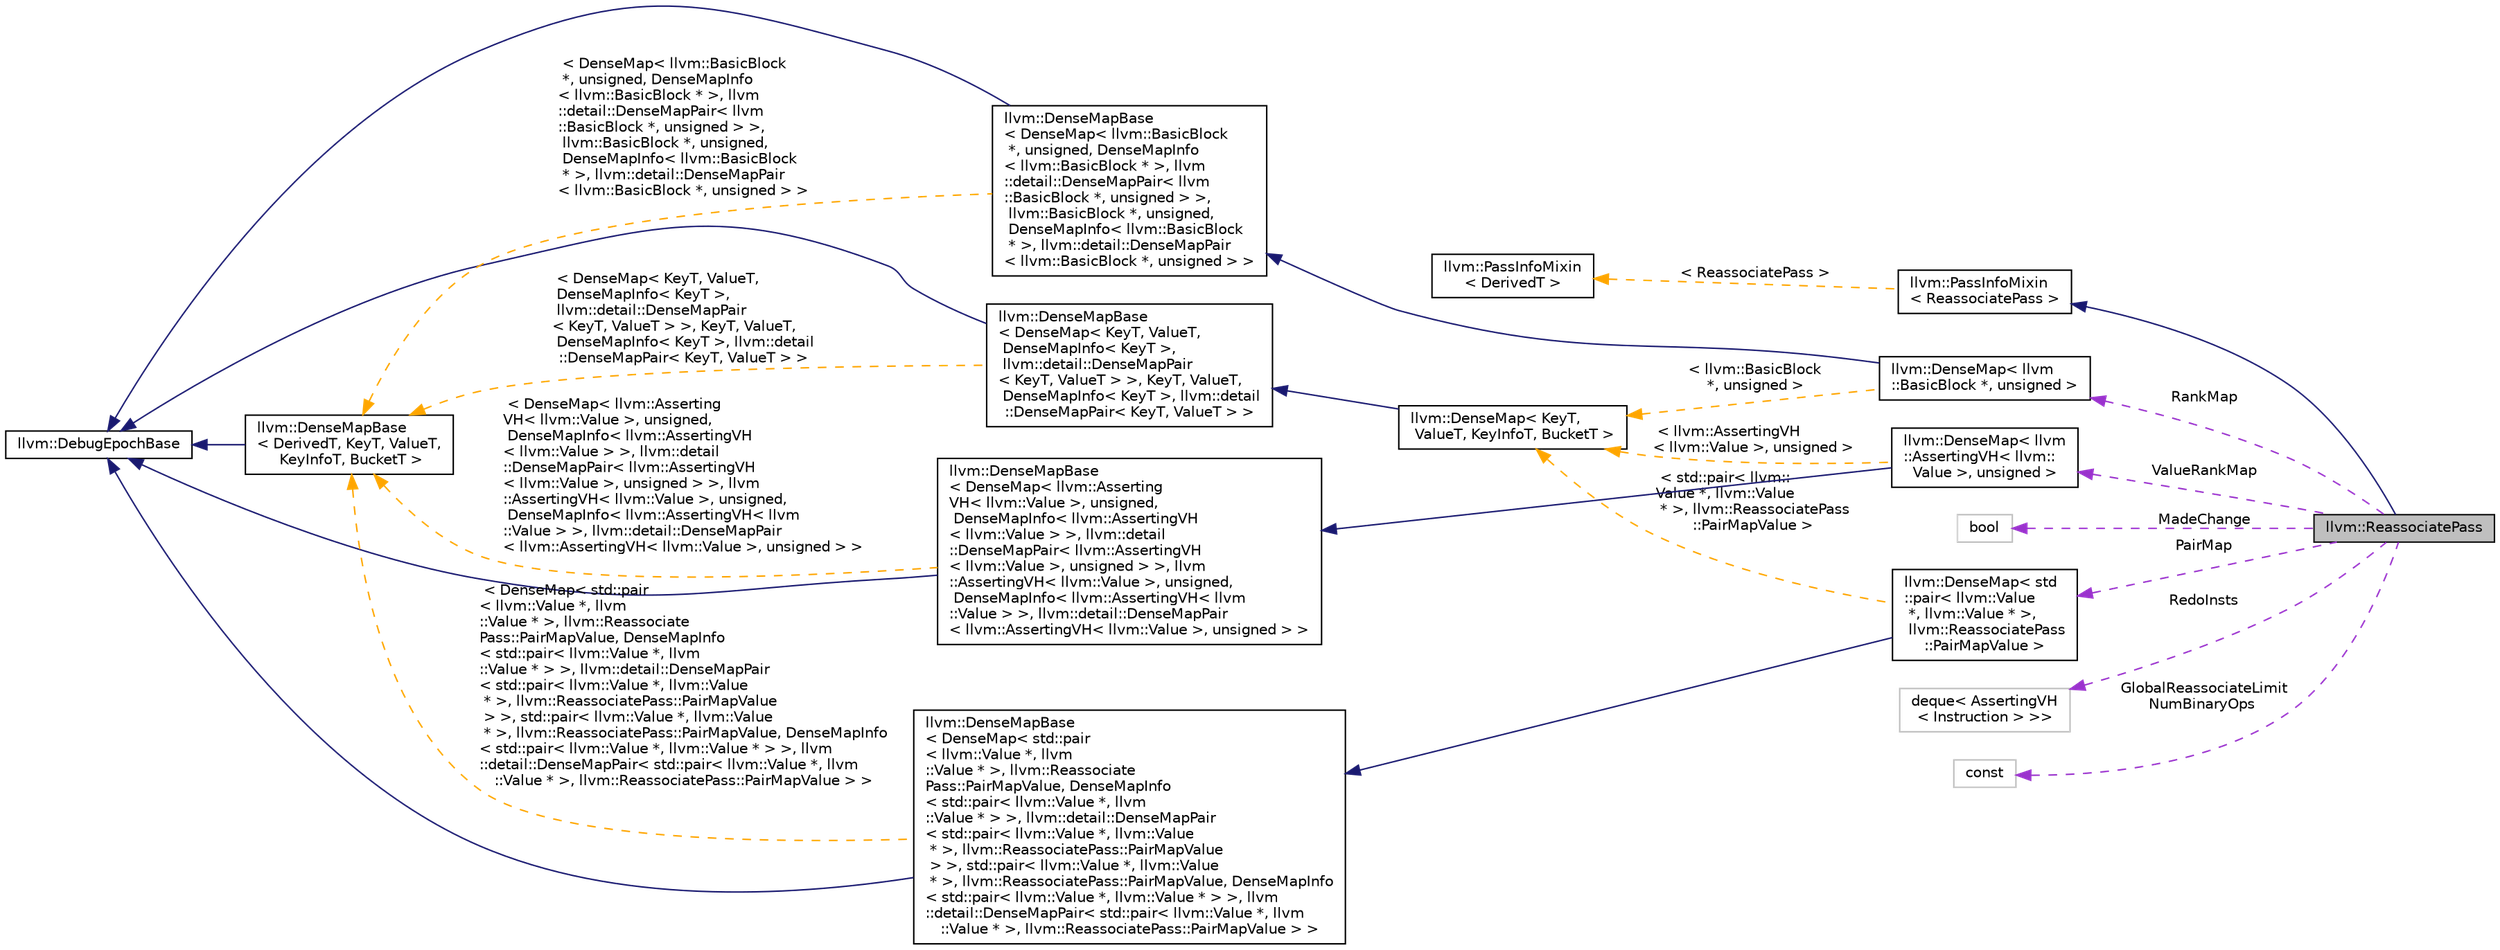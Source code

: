 digraph "llvm::ReassociatePass"
{
 // LATEX_PDF_SIZE
  bgcolor="transparent";
  edge [fontname="Helvetica",fontsize="10",labelfontname="Helvetica",labelfontsize="10"];
  node [fontname="Helvetica",fontsize="10",shape=record];
  rankdir="LR";
  Node1 [label="llvm::ReassociatePass",height=0.2,width=0.4,color="black", fillcolor="grey75", style="filled", fontcolor="black",tooltip="Reassociate commutative expressions."];
  Node2 -> Node1 [dir="back",color="midnightblue",fontsize="10",style="solid",fontname="Helvetica"];
  Node2 [label="llvm::PassInfoMixin\l\< ReassociatePass \>",height=0.2,width=0.4,color="black",URL="$structllvm_1_1PassInfoMixin.html",tooltip=" "];
  Node3 -> Node2 [dir="back",color="orange",fontsize="10",style="dashed",label=" \< ReassociatePass \>" ,fontname="Helvetica"];
  Node3 [label="llvm::PassInfoMixin\l\< DerivedT \>",height=0.2,width=0.4,color="black",URL="$structllvm_1_1PassInfoMixin.html",tooltip="A CRTP mix-in to automatically provide informational APIs needed for passes."];
  Node4 -> Node1 [dir="back",color="darkorchid3",fontsize="10",style="dashed",label=" RankMap" ,fontname="Helvetica"];
  Node4 [label="llvm::DenseMap\< llvm\l::BasicBlock *, unsigned \>",height=0.2,width=0.4,color="black",URL="$classllvm_1_1DenseMap.html",tooltip=" "];
  Node5 -> Node4 [dir="back",color="midnightblue",fontsize="10",style="solid",fontname="Helvetica"];
  Node5 [label="llvm::DenseMapBase\l\< DenseMap\< llvm::BasicBlock\l *, unsigned, DenseMapInfo\l\< llvm::BasicBlock * \>, llvm\l::detail::DenseMapPair\< llvm\l::BasicBlock *, unsigned \> \>,\l llvm::BasicBlock *, unsigned,\l DenseMapInfo\< llvm::BasicBlock\l * \>, llvm::detail::DenseMapPair\l\< llvm::BasicBlock *, unsigned \> \>",height=0.2,width=0.4,color="black",URL="$classllvm_1_1DenseMapBase.html",tooltip=" "];
  Node6 -> Node5 [dir="back",color="midnightblue",fontsize="10",style="solid",fontname="Helvetica"];
  Node6 [label="llvm::DebugEpochBase",height=0.2,width=0.4,color="black",URL="$classllvm_1_1DebugEpochBase.html",tooltip="A base class for data structure classes wishing to make iterators (\"handles\") pointing into themselve..."];
  Node7 -> Node5 [dir="back",color="orange",fontsize="10",style="dashed",label=" \< DenseMap\< llvm::BasicBlock\l *, unsigned, DenseMapInfo\l\< llvm::BasicBlock * \>, llvm\l::detail::DenseMapPair\< llvm\l::BasicBlock *, unsigned \> \>,\l llvm::BasicBlock *, unsigned,\l DenseMapInfo\< llvm::BasicBlock\l * \>, llvm::detail::DenseMapPair\l\< llvm::BasicBlock *, unsigned \> \>" ,fontname="Helvetica"];
  Node7 [label="llvm::DenseMapBase\l\< DerivedT, KeyT, ValueT,\l KeyInfoT, BucketT \>",height=0.2,width=0.4,color="black",URL="$classllvm_1_1DenseMapBase.html",tooltip=" "];
  Node6 -> Node7 [dir="back",color="midnightblue",fontsize="10",style="solid",fontname="Helvetica"];
  Node8 -> Node4 [dir="back",color="orange",fontsize="10",style="dashed",label=" \< llvm::BasicBlock\l *, unsigned \>" ,fontname="Helvetica"];
  Node8 [label="llvm::DenseMap\< KeyT,\l ValueT, KeyInfoT, BucketT \>",height=0.2,width=0.4,color="black",URL="$classllvm_1_1DenseMap.html",tooltip=" "];
  Node9 -> Node8 [dir="back",color="midnightblue",fontsize="10",style="solid",fontname="Helvetica"];
  Node9 [label="llvm::DenseMapBase\l\< DenseMap\< KeyT, ValueT,\l DenseMapInfo\< KeyT \>,\l llvm::detail::DenseMapPair\l\< KeyT, ValueT \> \>, KeyT, ValueT,\l DenseMapInfo\< KeyT \>, llvm::detail\l::DenseMapPair\< KeyT, ValueT \> \>",height=0.2,width=0.4,color="black",URL="$classllvm_1_1DenseMapBase.html",tooltip=" "];
  Node6 -> Node9 [dir="back",color="midnightblue",fontsize="10",style="solid",fontname="Helvetica"];
  Node7 -> Node9 [dir="back",color="orange",fontsize="10",style="dashed",label=" \< DenseMap\< KeyT, ValueT,\l DenseMapInfo\< KeyT \>,\l llvm::detail::DenseMapPair\l\< KeyT, ValueT \> \>, KeyT, ValueT,\l DenseMapInfo\< KeyT \>, llvm::detail\l::DenseMapPair\< KeyT, ValueT \> \>" ,fontname="Helvetica"];
  Node10 -> Node1 [dir="back",color="darkorchid3",fontsize="10",style="dashed",label=" ValueRankMap" ,fontname="Helvetica"];
  Node10 [label="llvm::DenseMap\< llvm\l::AssertingVH\< llvm::\lValue \>, unsigned \>",height=0.2,width=0.4,color="black",URL="$classllvm_1_1DenseMap.html",tooltip=" "];
  Node11 -> Node10 [dir="back",color="midnightblue",fontsize="10",style="solid",fontname="Helvetica"];
  Node11 [label="llvm::DenseMapBase\l\< DenseMap\< llvm::Asserting\lVH\< llvm::Value \>, unsigned,\l DenseMapInfo\< llvm::AssertingVH\l\< llvm::Value \> \>, llvm::detail\l::DenseMapPair\< llvm::AssertingVH\l\< llvm::Value \>, unsigned \> \>, llvm\l::AssertingVH\< llvm::Value \>, unsigned,\l DenseMapInfo\< llvm::AssertingVH\< llvm\l::Value \> \>, llvm::detail::DenseMapPair\l\< llvm::AssertingVH\< llvm::Value \>, unsigned \> \>",height=0.2,width=0.4,color="black",URL="$classllvm_1_1DenseMapBase.html",tooltip=" "];
  Node6 -> Node11 [dir="back",color="midnightblue",fontsize="10",style="solid",fontname="Helvetica"];
  Node7 -> Node11 [dir="back",color="orange",fontsize="10",style="dashed",label=" \< DenseMap\< llvm::Asserting\lVH\< llvm::Value \>, unsigned,\l DenseMapInfo\< llvm::AssertingVH\l\< llvm::Value \> \>, llvm::detail\l::DenseMapPair\< llvm::AssertingVH\l\< llvm::Value \>, unsigned \> \>, llvm\l::AssertingVH\< llvm::Value \>, unsigned,\l DenseMapInfo\< llvm::AssertingVH\< llvm\l::Value \> \>, llvm::detail::DenseMapPair\l\< llvm::AssertingVH\< llvm::Value \>, unsigned \> \>" ,fontname="Helvetica"];
  Node8 -> Node10 [dir="back",color="orange",fontsize="10",style="dashed",label=" \< llvm::AssertingVH\l\< llvm::Value \>, unsigned \>" ,fontname="Helvetica"];
  Node12 -> Node1 [dir="back",color="darkorchid3",fontsize="10",style="dashed",label=" MadeChange" ,fontname="Helvetica"];
  Node12 [label="bool",height=0.2,width=0.4,color="grey75",tooltip=" "];
  Node13 -> Node1 [dir="back",color="darkorchid3",fontsize="10",style="dashed",label=" PairMap" ,fontname="Helvetica"];
  Node13 [label="llvm::DenseMap\< std\l::pair\< llvm::Value\l *, llvm::Value * \>,\l llvm::ReassociatePass\l::PairMapValue \>",height=0.2,width=0.4,color="black",URL="$classllvm_1_1DenseMap.html",tooltip=" "];
  Node14 -> Node13 [dir="back",color="midnightblue",fontsize="10",style="solid",fontname="Helvetica"];
  Node14 [label="llvm::DenseMapBase\l\< DenseMap\< std::pair\l\< llvm::Value *, llvm\l::Value * \>, llvm::Reassociate\lPass::PairMapValue, DenseMapInfo\l\< std::pair\< llvm::Value *, llvm\l::Value * \> \>, llvm::detail::DenseMapPair\l\< std::pair\< llvm::Value *, llvm::Value\l * \>, llvm::ReassociatePass::PairMapValue\l \> \>, std::pair\< llvm::Value *, llvm::Value\l * \>, llvm::ReassociatePass::PairMapValue, DenseMapInfo\l\< std::pair\< llvm::Value *, llvm::Value * \> \>, llvm\l::detail::DenseMapPair\< std::pair\< llvm::Value *, llvm\l::Value * \>, llvm::ReassociatePass::PairMapValue \> \>",height=0.2,width=0.4,color="black",URL="$classllvm_1_1DenseMapBase.html",tooltip=" "];
  Node6 -> Node14 [dir="back",color="midnightblue",fontsize="10",style="solid",fontname="Helvetica"];
  Node7 -> Node14 [dir="back",color="orange",fontsize="10",style="dashed",label=" \< DenseMap\< std::pair\l\< llvm::Value *, llvm\l::Value * \>, llvm::Reassociate\lPass::PairMapValue, DenseMapInfo\l\< std::pair\< llvm::Value *, llvm\l::Value * \> \>, llvm::detail::DenseMapPair\l\< std::pair\< llvm::Value *, llvm::Value\l * \>, llvm::ReassociatePass::PairMapValue\l \> \>, std::pair\< llvm::Value *, llvm::Value\l * \>, llvm::ReassociatePass::PairMapValue, DenseMapInfo\l\< std::pair\< llvm::Value *, llvm::Value * \> \>, llvm\l::detail::DenseMapPair\< std::pair\< llvm::Value *, llvm\l::Value * \>, llvm::ReassociatePass::PairMapValue \> \>" ,fontname="Helvetica"];
  Node8 -> Node13 [dir="back",color="orange",fontsize="10",style="dashed",label=" \< std::pair\< llvm::\lValue *, llvm::Value\l * \>, llvm::ReassociatePass\l::PairMapValue \>" ,fontname="Helvetica"];
  Node15 -> Node1 [dir="back",color="darkorchid3",fontsize="10",style="dashed",label=" RedoInsts" ,fontname="Helvetica"];
  Node15 [label="deque\< AssertingVH\l\< Instruction \> \>\>",height=0.2,width=0.4,color="grey75",tooltip=" "];
  Node16 -> Node1 [dir="back",color="darkorchid3",fontsize="10",style="dashed",label=" GlobalReassociateLimit\nNumBinaryOps" ,fontname="Helvetica"];
  Node16 [label="const",height=0.2,width=0.4,color="grey75",tooltip=" "];
}
